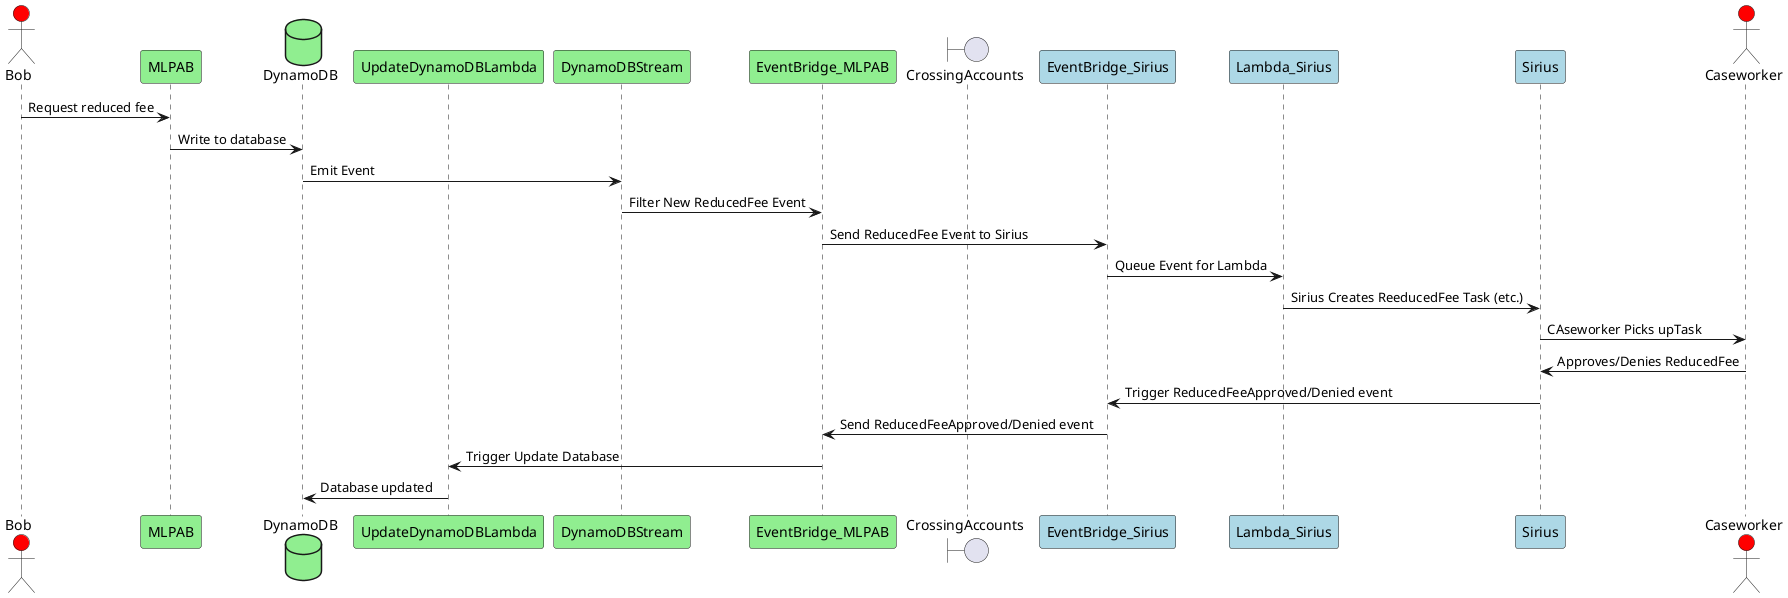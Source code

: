 @startuml
actor Bob #red
participant MLPAB #lightgreen
Database DynamoDB #lightgreen
participant UpdateDynamoDBLambda #lightgreen
participant DynamoDBStream #lightgreen
participant EventBridge_MLPAB #lightgreen
boundary CrossingAccounts
participant EventBridge_Sirius #lightblue
participant Lambda_Sirius #lightblue
participant Sirius #lightblue
actor Caseworker #red


Bob->MLPAB: Request reduced fee
MLPAB-> DynamoDB: Write to database
DynamoDB->DynamoDBStream: Emit Event
DynamoDBStream->EventBridge_MLPAB: Filter New ReducedFee Event
EventBridge_MLPAB->EventBridge_Sirius: Send ReducedFee Event to Sirius
EventBridge_Sirius->Lambda_Sirius: Queue Event for Lambda
Lambda_Sirius->Sirius: Sirius Creates ReeducedFee Task (etc.)
Sirius->Caseworker: CAseworker Picks upTask
Caseworker->Sirius: Approves/Denies ReducedFee
Sirius->EventBridge_Sirius: Trigger ReducedFeeApproved/Denied event
EventBridge_Sirius->EventBridge_MLPAB: Send ReducedFeeApproved/Denied event
EventBridge_MLPAB->UpdateDynamoDBLambda: Trigger Update Database
UpdateDynamoDBLambda->DynamoDB: Database updated
@enduml
